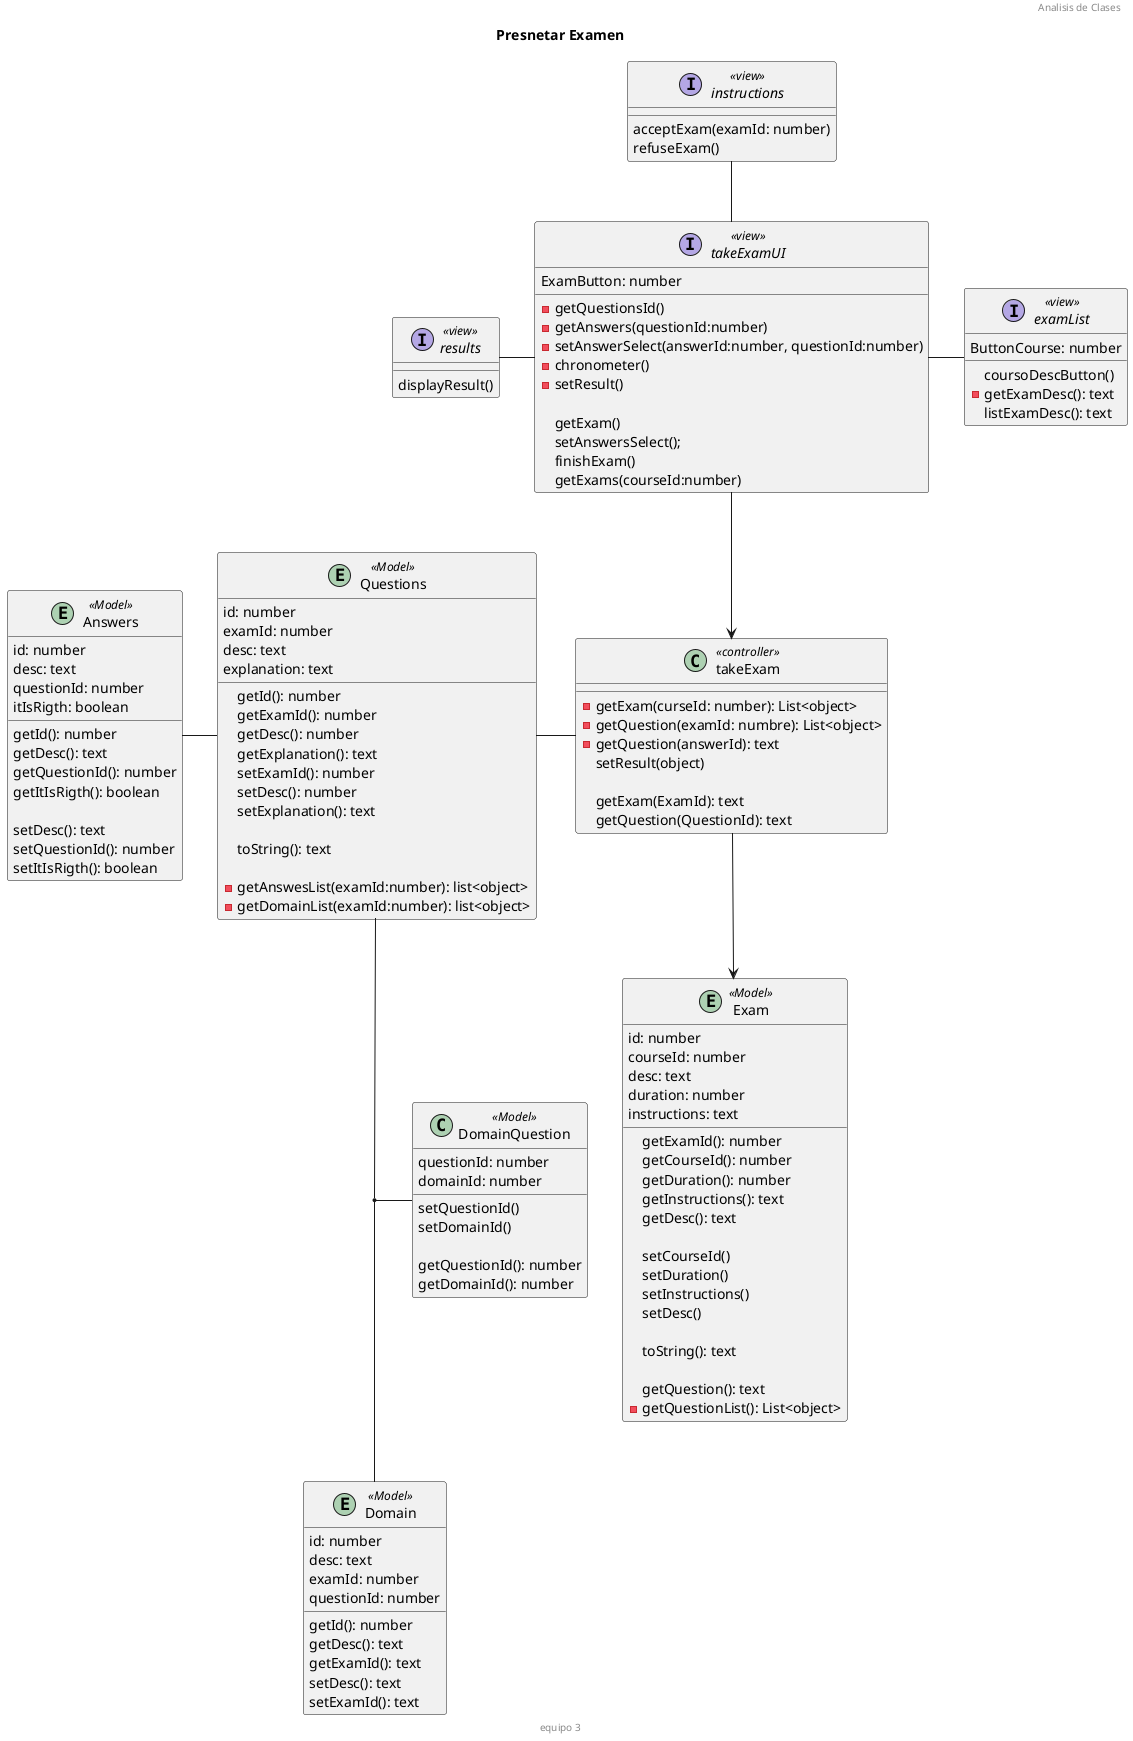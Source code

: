 @startuml analisisDeClases_presentarExamen
header Analisis de Clases
title  Presnetar Examen
footer equipo 3


interface examList<<view>>{
    ButtonCourse: number
    coursoDescButton()
    - getExamDesc(): text
    listExamDesc(): text
}
interface instructions<<view>>{
    acceptExam(examId: number)
    refuseExam()
}

interface takeExamUI <<view>>{
    ExamButton: number
    
    - getQuestionsId()
    - getAnswers(questionId:number)
    - setAnswerSelect(answerId:number, questionId:number)
    - chronometer()
    - setResult()
    
    getExam()
    setAnswersSelect();
    finishExam()
    getExams(courseId:number)
}

interface results<<view>>{

    displayResult()
}

class takeExam<<controller>>{
    - getExam(curseId: number): List<object>
    - getQuestion(examId: numbre): List<object>
    - getQuestion(answerId): text
    setResult(object)
    
    getExam(ExamId): text
    getQuestion(QuestionId): text  
}


entity Exam<<Model>>{
    id: number
    courseId: number
    desc: text
    duration: number
    instructions: text
    

    getExamId(): number
    getCourseId(): number
    getDuration(): number
    getInstructions(): text
    getDesc(): text

    setCourseId()
    setDuration()
    setInstructions()
    setDesc()

    toString(): text

    getQuestion(): text
    - getQuestionList(): List<object>
}

entity Domain <<Model>>{
    id: number
    desc: text
    examId: number
    questionId: number

    getId(): number
    getDesc(): text
    getExamId(): text
    setDesc(): text
    setExamId(): text
}

entity Questions<<Model>>{
    id: number
    examId: number
    desc: text
    explanation: text

    getId(): number
    getExamId(): number
    getDesc(): number
    getExplanation(): text
    setExamId(): number
    setDesc(): number
    setExplanation(): text

    toString(): text 

    - getAnswesList(examId:number): list<object>
    - getDomainList(examId:number): list<object>

}
entity Answers<<Model>>{
    id: number
    desc: text
    questionId: number
    itIsRigth: boolean

    getId(): number
    getDesc(): text
    getQuestionId(): number
    getItIsRigth(): boolean
    
    setDesc(): text
    setQuestionId(): number
    setItIsRigth(): boolean
}
class DomainQuestion<<Model>>{
    questionId: number
    domainId: number

    setQuestionId()
    setDomainId()

    getQuestionId(): number
    getDomainId(): number

}


(Questions, Domain) -l- DomainQuestion


examList -l-  takeExamUI
instructions -- takeExamUI
takeExamUI -l- results
takeExamUI --> takeExam

takeExam -->Exam
takeExam -l- Questions
Questions -l- Answers

@enduml